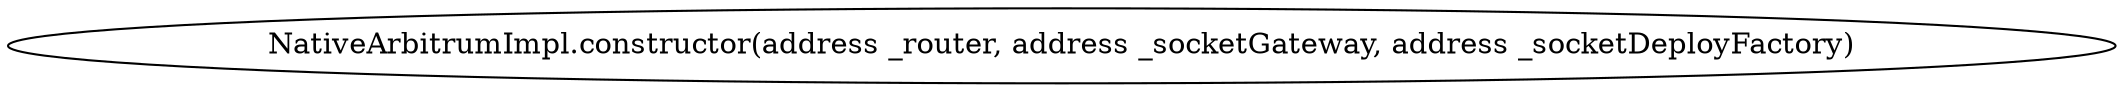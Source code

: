 digraph "" {
	graph [bb="0,0,852.25,36"];
	node [label="\N"];
	"NativeArbitrumImpl.constructor(address _router, address _socketGateway, address _socketDeployFactory)"	 [height=0.5,
		pos="426.13,18",
		width=11.837];
}
